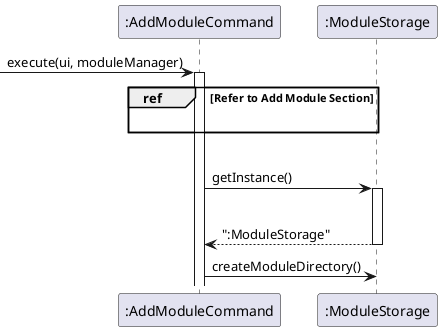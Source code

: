 @startuml
'https://plantuml.com/sequence-diagram

participant ":AddModuleCommand" as AddModuleCommand
participant ":ModuleStorage" as ModuleStorage

-> AddModuleCommand : execute(ui, moduleManager)
activate AddModuleCommand
  group ref [Refer to Add Module Section]
    |||
  end
    |||
  AddModuleCommand -> ModuleStorage : getInstance()
  activate ModuleStorage
    |||
    return ":ModuleStorage"
  Deactivate ModuleStorage
  AddModuleCommand -> ModuleStorage : createModuleDirectory()






@enduml